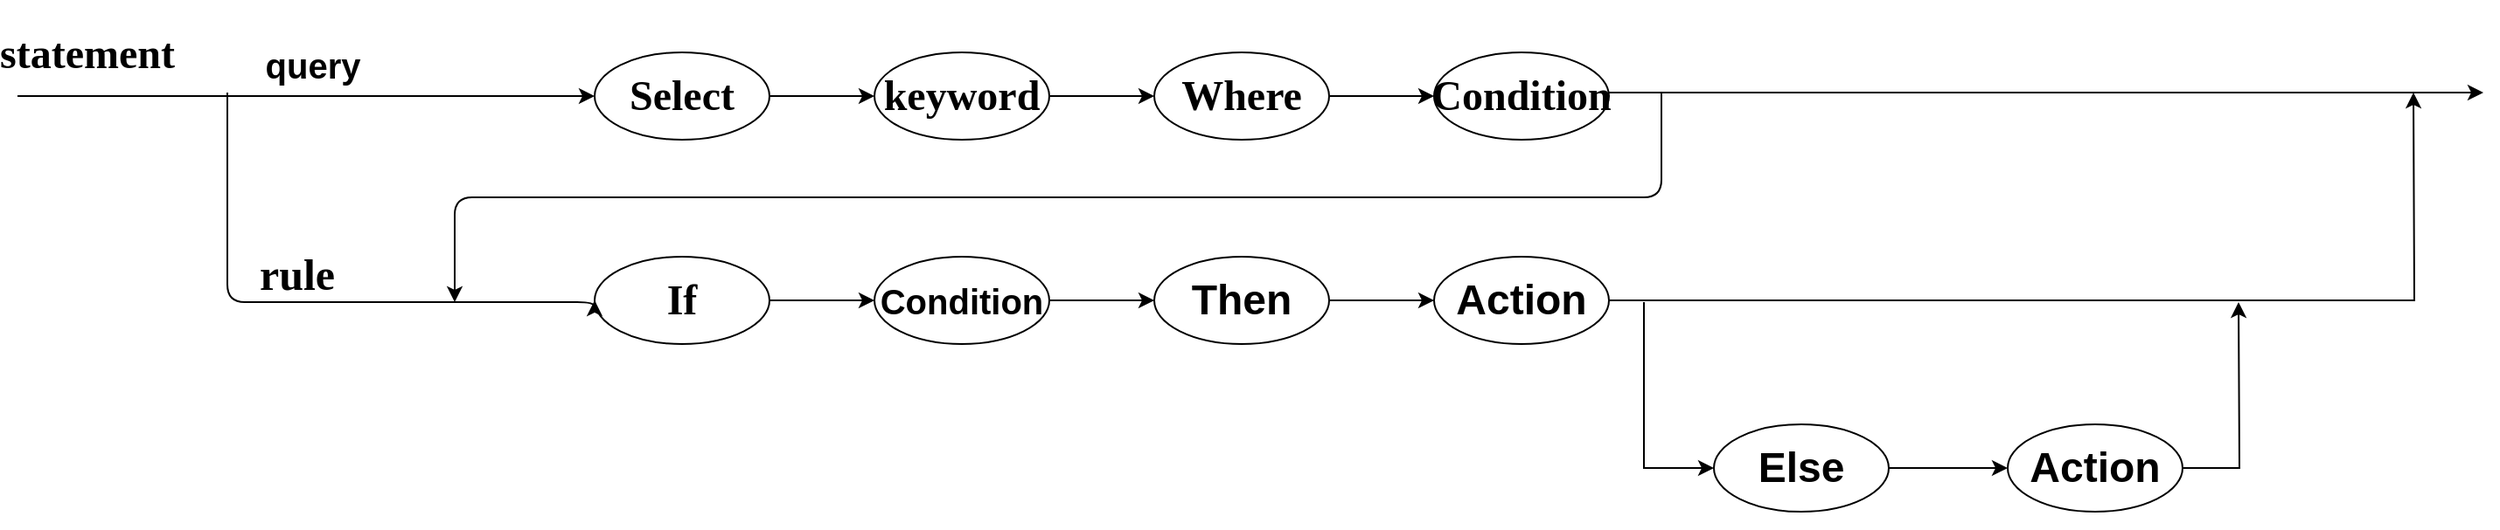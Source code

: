 <mxfile version="10.6.7" type="device"><diagram id="NqqgOYFSMH3KjRBqR_rn" name="statement"><mxGraphModel dx="1838" dy="555" grid="1" gridSize="10" guides="1" tooltips="1" connect="1" arrows="1" fold="1" page="1" pageScale="1" pageWidth="850" pageHeight="1100" math="0" shadow="0"><root><mxCell id="0"/><mxCell id="1" parent="0"/><mxCell id="tNfmJiWzU3r9c1m3Vbew-1" value="&lt;h1&gt;&lt;font face=&quot;Times New Roman&quot;&gt;Select&lt;/font&gt;&lt;/h1&gt;" style="ellipse;whiteSpace=wrap;html=1;" vertex="1" parent="1"><mxGeometry x="190" y="57" width="100" height="50" as="geometry"/></mxCell><mxCell id="tNfmJiWzU3r9c1m3Vbew-3" value="&lt;h1&gt;&lt;font face=&quot;Times New Roman&quot;&gt;keyword&lt;/font&gt;&lt;/h1&gt;" style="ellipse;whiteSpace=wrap;html=1;" vertex="1" parent="1"><mxGeometry x="350" y="57" width="100" height="50" as="geometry"/></mxCell><mxCell id="tNfmJiWzU3r9c1m3Vbew-4" value="&lt;h1&gt;&lt;font face=&quot;Times New Roman&quot;&gt;Where&lt;/font&gt;&lt;br&gt;&lt;/h1&gt;" style="ellipse;whiteSpace=wrap;html=1;" vertex="1" parent="1"><mxGeometry x="510" y="57" width="100" height="50" as="geometry"/></mxCell><mxCell id="tNfmJiWzU3r9c1m3Vbew-5" value="&lt;h1&gt;&lt;font face=&quot;Times New Roman&quot;&gt;Condition&lt;/font&gt;&lt;br&gt;&lt;/h1&gt;" style="ellipse;whiteSpace=wrap;html=1;" vertex="1" parent="1"><mxGeometry x="670" y="57" width="100" height="50" as="geometry"/></mxCell><mxCell id="tNfmJiWzU3r9c1m3Vbew-6" value="" style="endArrow=classic;html=1;exitX=1;exitY=0.5;exitDx=0;exitDy=0;entryX=0;entryY=0.5;entryDx=0;entryDy=0;" edge="1" parent="1" source="tNfmJiWzU3r9c1m3Vbew-1" target="tNfmJiWzU3r9c1m3Vbew-3"><mxGeometry width="50" height="50" relative="1" as="geometry"><mxPoint x="290" y="180" as="sourcePoint"/><mxPoint x="340" y="130" as="targetPoint"/></mxGeometry></mxCell><mxCell id="tNfmJiWzU3r9c1m3Vbew-7" value="" style="endArrow=classic;html=1;exitX=1;exitY=0.5;exitDx=0;exitDy=0;entryX=0;entryY=0.5;entryDx=0;entryDy=0;" edge="1" parent="1" source="tNfmJiWzU3r9c1m3Vbew-3" target="tNfmJiWzU3r9c1m3Vbew-4"><mxGeometry width="50" height="50" relative="1" as="geometry"><mxPoint x="300" y="92" as="sourcePoint"/><mxPoint x="360" y="92" as="targetPoint"/></mxGeometry></mxCell><mxCell id="tNfmJiWzU3r9c1m3Vbew-8" value="" style="endArrow=classic;html=1;exitX=1;exitY=0.5;exitDx=0;exitDy=0;entryX=0;entryY=0.5;entryDx=0;entryDy=0;" edge="1" parent="1" source="tNfmJiWzU3r9c1m3Vbew-4" target="tNfmJiWzU3r9c1m3Vbew-5"><mxGeometry width="50" height="50" relative="1" as="geometry"><mxPoint x="310" y="102" as="sourcePoint"/><mxPoint x="370" y="102" as="targetPoint"/></mxGeometry></mxCell><mxCell id="tNfmJiWzU3r9c1m3Vbew-9" value="" style="endArrow=classic;html=1;entryX=0;entryY=0.5;entryDx=0;entryDy=0;" edge="1" parent="1" target="tNfmJiWzU3r9c1m3Vbew-1"><mxGeometry width="50" height="50" relative="1" as="geometry"><mxPoint x="-140" y="82" as="sourcePoint"/><mxPoint x="380" y="112" as="targetPoint"/></mxGeometry></mxCell><mxCell id="tNfmJiWzU3r9c1m3Vbew-10" value="" style="endArrow=classic;html=1;" edge="1" parent="1"><mxGeometry width="50" height="50" relative="1" as="geometry"><mxPoint x="770" y="80" as="sourcePoint"/><mxPoint x="1270" y="80" as="targetPoint"/></mxGeometry></mxCell><mxCell id="tNfmJiWzU3r9c1m3Vbew-13" value="&lt;h1&gt;&lt;font face=&quot;Times New Roman&quot;&gt;If&lt;/font&gt;&lt;br&gt;&lt;/h1&gt;" style="ellipse;whiteSpace=wrap;html=1;" vertex="1" parent="1"><mxGeometry x="190" y="174" width="100" height="50" as="geometry"/></mxCell><mxCell id="tNfmJiWzU3r9c1m3Vbew-14" value="" style="endArrow=classic;html=1;exitX=1;exitY=0.5;exitDx=0;exitDy=0;entryX=0;entryY=0.5;entryDx=0;entryDy=0;" edge="1" parent="1" source="tNfmJiWzU3r9c1m3Vbew-13" target="tNfmJiWzU3r9c1m3Vbew-15"><mxGeometry width="50" height="50" relative="1" as="geometry"><mxPoint x="300" y="92" as="sourcePoint"/><mxPoint x="360" y="92" as="targetPoint"/></mxGeometry></mxCell><mxCell id="tNfmJiWzU3r9c1m3Vbew-17" value="" style="edgeStyle=orthogonalEdgeStyle;rounded=0;orthogonalLoop=1;jettySize=auto;html=1;" edge="1" parent="1" source="tNfmJiWzU3r9c1m3Vbew-15" target="tNfmJiWzU3r9c1m3Vbew-16"><mxGeometry relative="1" as="geometry"/></mxCell><mxCell id="tNfmJiWzU3r9c1m3Vbew-15" value="&lt;h1 style=&quot;font-size: 20px&quot;&gt;&lt;font style=&quot;font-size: 20px&quot;&gt;Condition&lt;br&gt;&lt;/font&gt;&lt;/h1&gt;" style="ellipse;whiteSpace=wrap;html=1;" vertex="1" parent="1"><mxGeometry x="350" y="174" width="100" height="50" as="geometry"/></mxCell><mxCell id="tNfmJiWzU3r9c1m3Vbew-19" style="edgeStyle=orthogonalEdgeStyle;rounded=0;orthogonalLoop=1;jettySize=auto;html=1;exitX=1;exitY=0.5;exitDx=0;exitDy=0;entryX=0;entryY=0.5;entryDx=0;entryDy=0;" edge="1" parent="1" source="tNfmJiWzU3r9c1m3Vbew-16" target="tNfmJiWzU3r9c1m3Vbew-18"><mxGeometry relative="1" as="geometry"/></mxCell><mxCell id="tNfmJiWzU3r9c1m3Vbew-16" value="&lt;h1 style=&quot;font-size: 24px&quot;&gt;&lt;font style=&quot;font-size: 24px&quot;&gt;Then&lt;br&gt;&lt;/font&gt;&lt;/h1&gt;" style="ellipse;whiteSpace=wrap;html=1;" vertex="1" parent="1"><mxGeometry x="510" y="174" width="100" height="50" as="geometry"/></mxCell><mxCell id="tNfmJiWzU3r9c1m3Vbew-26" style="rounded=0;orthogonalLoop=1;jettySize=auto;elbow=vertical;html=1;exitX=1;exitY=0.5;exitDx=0;exitDy=0;edgeStyle=orthogonalEdgeStyle;" edge="1" parent="1" source="tNfmJiWzU3r9c1m3Vbew-18"><mxGeometry relative="1" as="geometry"><mxPoint x="1230" y="80" as="targetPoint"/></mxGeometry></mxCell><mxCell id="tNfmJiWzU3r9c1m3Vbew-27" style="edgeStyle=orthogonalEdgeStyle;rounded=0;orthogonalLoop=1;jettySize=auto;html=1;entryX=0;entryY=0.5;entryDx=0;entryDy=0;" edge="1" parent="1" target="tNfmJiWzU3r9c1m3Vbew-20"><mxGeometry relative="1" as="geometry"><mxPoint x="790" y="200" as="sourcePoint"/><Array as="points"><mxPoint x="790" y="240"/><mxPoint x="790" y="295"/></Array></mxGeometry></mxCell><mxCell id="tNfmJiWzU3r9c1m3Vbew-18" value="&lt;h1 style=&quot;font-size: 24px&quot;&gt;&lt;font style=&quot;font-size: 24px&quot;&gt;Action&lt;br&gt;&lt;/font&gt;&lt;/h1&gt;" style="ellipse;whiteSpace=wrap;html=1;" vertex="1" parent="1"><mxGeometry x="670" y="174" width="100" height="50" as="geometry"/></mxCell><mxCell id="tNfmJiWzU3r9c1m3Vbew-23" style="edgeStyle=orthogonalEdgeStyle;rounded=0;orthogonalLoop=1;jettySize=auto;html=1;exitX=1;exitY=0.5;exitDx=0;exitDy=0;entryX=0;entryY=0.5;entryDx=0;entryDy=0;" edge="1" parent="1" source="tNfmJiWzU3r9c1m3Vbew-20" target="tNfmJiWzU3r9c1m3Vbew-21"><mxGeometry relative="1" as="geometry"/></mxCell><mxCell id="tNfmJiWzU3r9c1m3Vbew-20" value="&lt;h2 style=&quot;font-size: 24px&quot;&gt;&lt;font style=&quot;font-size: 24px&quot;&gt;Else&lt;br&gt;&lt;/font&gt;&lt;/h2&gt;" style="ellipse;whiteSpace=wrap;html=1;" vertex="1" parent="1"><mxGeometry x="830" y="270" width="100" height="50" as="geometry"/></mxCell><mxCell id="tNfmJiWzU3r9c1m3Vbew-24" style="edgeStyle=orthogonalEdgeStyle;rounded=0;orthogonalLoop=1;jettySize=auto;html=1;exitX=1;exitY=0.5;exitDx=0;exitDy=0;" edge="1" parent="1" source="tNfmJiWzU3r9c1m3Vbew-21"><mxGeometry relative="1" as="geometry"><mxPoint x="1130" y="200" as="targetPoint"/></mxGeometry></mxCell><mxCell id="tNfmJiWzU3r9c1m3Vbew-21" value="&lt;h2 style=&quot;font-size: 24px&quot;&gt;&lt;font style=&quot;font-size: 24px&quot;&gt;Action&lt;br&gt;&lt;/font&gt;&lt;/h2&gt;" style="ellipse;whiteSpace=wrap;html=1;" vertex="1" parent="1"><mxGeometry x="998" y="270" width="100" height="50" as="geometry"/></mxCell><mxCell id="tNfmJiWzU3r9c1m3Vbew-28" value="" style="endArrow=classic;html=1;edgeStyle=orthogonalEdgeStyle;" edge="1" parent="1"><mxGeometry width="50" height="50" relative="1" as="geometry"><mxPoint x="800" y="80" as="sourcePoint"/><mxPoint x="110" y="200" as="targetPoint"/><Array as="points"><mxPoint x="800" y="140"/><mxPoint x="110" y="140"/></Array></mxGeometry></mxCell><mxCell id="tNfmJiWzU3r9c1m3Vbew-33" value="" style="endArrow=classic;html=1;edgeStyle=orthogonalEdgeStyle;entryX=0;entryY=0.5;entryDx=0;entryDy=0;" edge="1" parent="1" target="tNfmJiWzU3r9c1m3Vbew-13"><mxGeometry width="50" height="50" relative="1" as="geometry"><mxPoint x="-20" y="80" as="sourcePoint"/><mxPoint x="80" y="200" as="targetPoint"/><Array as="points"><mxPoint x="-20" y="80"/><mxPoint x="-20" y="200"/><mxPoint x="190" y="200"/></Array></mxGeometry></mxCell><mxCell id="tNfmJiWzU3r9c1m3Vbew-34" value="&lt;h1&gt;&lt;font face=&quot;Times New Roman&quot;&gt;statement&lt;/font&gt;&lt;/h1&gt;" style="text;html=1;strokeColor=none;fillColor=none;align=center;verticalAlign=middle;whiteSpace=wrap;rounded=0;" vertex="1" parent="1"><mxGeometry x="-120" y="48" width="40" height="20" as="geometry"/></mxCell><mxCell id="tNfmJiWzU3r9c1m3Vbew-35" value="&lt;h1 style=&quot;font-size: 20px&quot;&gt;&lt;font style=&quot;font-size: 20px&quot;&gt;&lt;b&gt;&lt;font style=&quot;font-size: 20px&quot;&gt;query&lt;/font&gt;&lt;/b&gt;&lt;/font&gt;&lt;/h1&gt;" style="text;html=1;strokeColor=none;fillColor=none;align=center;verticalAlign=middle;whiteSpace=wrap;rounded=0;" vertex="1" parent="1"><mxGeometry x="9" y="54" width="40" height="20" as="geometry"/></mxCell><mxCell id="tNfmJiWzU3r9c1m3Vbew-37" value="&lt;h1&gt;&lt;b style=&quot;font-size: 25px&quot;&gt;&lt;font style=&quot;font-size: 25px&quot; face=&quot;Times New Roman&quot;&gt;rule&lt;/font&gt;&lt;/b&gt;&lt;/h1&gt;" style="text;html=1;strokeColor=none;fillColor=none;align=center;verticalAlign=middle;whiteSpace=wrap;rounded=0;" vertex="1" parent="1"><mxGeometry y="174" width="40" height="20" as="geometry"/></mxCell></root></mxGraphModel></diagram><diagram id="XkTs2caT29l0Zmb-An4L" name="const"><mxGraphModel dx="840" dy="472" grid="1" gridSize="10" guides="1" tooltips="1" connect="1" arrows="1" fold="1" page="1" pageScale="1" pageWidth="850" pageHeight="1100" math="0" shadow="0"><root><mxCell id="BI-kl7UImMb5W4x4kPvS-0"/><mxCell id="BI-kl7UImMb5W4x4kPvS-1" parent="BI-kl7UImMb5W4x4kPvS-0"/><mxCell id="tDmvZ5uY1N2hwvEj5Yrz-0" style="edgeStyle=orthogonalEdgeStyle;rounded=0;orthogonalLoop=1;jettySize=auto;html=1;exitX=1;exitY=0.5;exitDx=0;exitDy=0;startArrow=none;startFill=0;endArrow=classic;endFill=1;" edge="1" source="tDmvZ5uY1N2hwvEj5Yrz-1" parent="BI-kl7UImMb5W4x4kPvS-1"><mxGeometry relative="1" as="geometry"><mxPoint x="947.0" y="674.118" as="targetPoint"/></mxGeometry></mxCell><mxCell id="tDmvZ5uY1N2hwvEj5Yrz-1" value="&lt;h2 style=&quot;font-size: 18px&quot;&gt;Number&lt;br&gt;&lt;/h2&gt;" style="ellipse;whiteSpace=wrap;html=1;" vertex="1" parent="BI-kl7UImMb5W4x4kPvS-1"><mxGeometry x="587" y="649" width="100" height="50" as="geometry"/></mxCell><mxCell id="tDmvZ5uY1N2hwvEj5Yrz-2" style="edgeStyle=orthogonalEdgeStyle;rounded=0;orthogonalLoop=1;jettySize=auto;html=1;exitX=1;exitY=0.5;exitDx=0;exitDy=0;startArrow=none;startFill=0;endArrow=classic;endFill=1;" edge="1" source="tDmvZ5uY1N2hwvEj5Yrz-4" parent="BI-kl7UImMb5W4x4kPvS-1"><mxGeometry relative="1" as="geometry"><mxPoint x="817" y="675" as="targetPoint"/></mxGeometry></mxCell><mxCell id="tDmvZ5uY1N2hwvEj5Yrz-3" style="edgeStyle=orthogonalEdgeStyle;rounded=0;orthogonalLoop=1;jettySize=auto;html=1;exitX=0;exitY=0.5;exitDx=0;exitDy=0;startArrow=classic;startFill=1;endArrow=none;endFill=0;" edge="1" source="tDmvZ5uY1N2hwvEj5Yrz-4" parent="BI-kl7UImMb5W4x4kPvS-1"><mxGeometry relative="1" as="geometry"><mxPoint x="447" y="675" as="targetPoint"/></mxGeometry></mxCell><mxCell id="tDmvZ5uY1N2hwvEj5Yrz-4" value="&lt;h2 style=&quot;font-size: 18px&quot;&gt;String&lt;br&gt;&lt;/h2&gt;" style="ellipse;whiteSpace=wrap;html=1;" vertex="1" parent="BI-kl7UImMb5W4x4kPvS-1"><mxGeometry x="587" y="730" width="100" height="50" as="geometry"/></mxCell><mxCell id="tDmvZ5uY1N2hwvEj5Yrz-5" value="" style="endArrow=classic;html=1;entryX=0;entryY=0.5;entryDx=0;entryDy=0;" edge="1" target="tDmvZ5uY1N2hwvEj5Yrz-1" parent="BI-kl7UImMb5W4x4kPvS-1"><mxGeometry width="50" height="50" relative="1" as="geometry"><mxPoint x="277" y="674" as="sourcePoint"/><mxPoint x="337" y="645" as="targetPoint"/></mxGeometry></mxCell><mxCell id="tDmvZ5uY1N2hwvEj5Yrz-6" value="&lt;h3 style=&quot;font-size: 18px&quot;&gt;const&lt;br&gt;&lt;/h3&gt;" style="text;html=1;strokeColor=none;fillColor=none;align=center;verticalAlign=middle;whiteSpace=wrap;rounded=0;" vertex="1" parent="BI-kl7UImMb5W4x4kPvS-1"><mxGeometry x="360" y="640" width="40" height="20" as="geometry"/></mxCell></root></mxGraphModel></diagram><diagram id="JK3WNkCS4Vqczndq3sPH" name="term"><mxGraphModel dx="840" dy="472" grid="1" gridSize="10" guides="1" tooltips="1" connect="1" arrows="1" fold="1" page="1" pageScale="1" pageWidth="850" pageHeight="1100" math="0" shadow="0"><root><mxCell id="n_VwcBN5az44ClZe8PVw-0"/><mxCell id="n_VwcBN5az44ClZe8PVw-1" parent="n_VwcBN5az44ClZe8PVw-0"/><mxCell id="n_VwcBN5az44ClZe8PVw-2" style="edgeStyle=orthogonalEdgeStyle;rounded=0;orthogonalLoop=1;jettySize=auto;html=1;exitX=1;exitY=0.5;exitDx=0;exitDy=0;startArrow=none;startFill=0;endArrow=classic;endFill=1;" edge="1" source="n_VwcBN5az44ClZe8PVw-3" parent="n_VwcBN5az44ClZe8PVw-1"><mxGeometry relative="1" as="geometry"><mxPoint x="1015.0" y="113.941" as="targetPoint"/></mxGeometry></mxCell><mxCell id="n_VwcBN5az44ClZe8PVw-3" value="&lt;h2 style=&quot;font-size: 18px&quot;&gt;Const&lt;br&gt;&lt;/h2&gt;" style="ellipse;whiteSpace=wrap;html=1;" vertex="1" parent="n_VwcBN5az44ClZe8PVw-1"><mxGeometry x="585" y="89.5" width="100" height="50" as="geometry"/></mxCell><mxCell id="n_VwcBN5az44ClZe8PVw-4" style="edgeStyle=orthogonalEdgeStyle;rounded=0;orthogonalLoop=1;jettySize=auto;html=1;exitX=0.5;exitY=1;exitDx=0;exitDy=0;startArrow=none;startFill=0;endArrow=classic;endFill=1;" edge="1" source="n_VwcBN5az44ClZe8PVw-5" parent="n_VwcBN5az44ClZe8PVw-1"><mxGeometry relative="1" as="geometry"><mxPoint x="505" y="112.5" as="targetPoint"/></mxGeometry></mxCell><mxCell id="n_VwcBN5az44ClZe8PVw-5" value="&lt;h2&gt;*&lt;br&gt;&lt;/h2&gt;" style="ellipse;whiteSpace=wrap;html=1;aspect=fixed;" vertex="1" parent="n_VwcBN5az44ClZe8PVw-1"><mxGeometry x="765" y="172.5" width="40" height="40" as="geometry"/></mxCell><mxCell id="n_VwcBN5az44ClZe8PVw-6" style="edgeStyle=orthogonalEdgeStyle;rounded=0;orthogonalLoop=1;jettySize=auto;html=1;exitX=0.5;exitY=1;exitDx=0;exitDy=0;startArrow=none;startFill=0;endArrow=none;endFill=0;" edge="1" source="n_VwcBN5az44ClZe8PVw-7" parent="n_VwcBN5az44ClZe8PVw-1"><mxGeometry relative="1" as="geometry"><mxPoint x="785.235" y="232.765" as="targetPoint"/><Array as="points"><mxPoint x="875" y="232.5"/></Array></mxGeometry></mxCell><mxCell id="n_VwcBN5az44ClZe8PVw-7" value="&lt;h2&gt;/&lt;/h2&gt;" style="ellipse;whiteSpace=wrap;html=1;aspect=fixed;" vertex="1" parent="n_VwcBN5az44ClZe8PVw-1"><mxGeometry x="855" y="172.5" width="40" height="40" as="geometry"/></mxCell><mxCell id="n_VwcBN5az44ClZe8PVw-8" value="" style="endArrow=classic;html=1;entryX=0.5;entryY=0;entryDx=0;entryDy=0;" edge="1" target="n_VwcBN5az44ClZe8PVw-5" parent="n_VwcBN5az44ClZe8PVw-1"><mxGeometry width="50" height="50" relative="1" as="geometry"><mxPoint x="785" y="112.5" as="sourcePoint"/><mxPoint x="775" y="132.5" as="targetPoint"/></mxGeometry></mxCell><mxCell id="n_VwcBN5az44ClZe8PVw-9" value="" style="endArrow=classic;html=1;entryX=0.5;entryY=0;entryDx=0;entryDy=0;" edge="1" parent="n_VwcBN5az44ClZe8PVw-1"><mxGeometry width="50" height="50" relative="1" as="geometry"><mxPoint x="875.0" y="114.5" as="sourcePoint"/><mxPoint x="874.647" y="174.794" as="targetPoint"/></mxGeometry></mxCell><mxCell id="n_VwcBN5az44ClZe8PVw-10" value="" style="endArrow=classic;html=1;entryX=0;entryY=0.5;entryDx=0;entryDy=0;" edge="1" target="n_VwcBN5az44ClZe8PVw-3" parent="n_VwcBN5az44ClZe8PVw-1"><mxGeometry width="50" height="50" relative="1" as="geometry"><mxPoint x="275" y="114" as="sourcePoint"/><mxPoint x="495" y="106" as="targetPoint"/></mxGeometry></mxCell><mxCell id="n_VwcBN5az44ClZe8PVw-11" value="&lt;h3 style=&quot;font-size: 18px&quot;&gt;&lt;font style=&quot;font-size: 18px&quot; face=&quot;Times New Roman&quot;&gt;Term&lt;/font&gt;&lt;/h3&gt;" style="text;html=1;strokeColor=none;fillColor=none;align=center;verticalAlign=middle;whiteSpace=wrap;rounded=0;" vertex="1" parent="n_VwcBN5az44ClZe8PVw-1"><mxGeometry x="350" y="80" width="40" height="20" as="geometry"/></mxCell></root></mxGraphModel></diagram><diagram id="N3wxjiYW0BHakvts_nBJ" name="expression"><mxGraphModel dx="840" dy="472" grid="1" gridSize="10" guides="1" tooltips="1" connect="1" arrows="1" fold="1" page="1" pageScale="1" pageWidth="850" pageHeight="1100" math="0" shadow="0"><root><mxCell id="HuHokLD4p8Zy5Tj1WtAr-0"/><mxCell id="HuHokLD4p8Zy5Tj1WtAr-1" parent="HuHokLD4p8Zy5Tj1WtAr-0"/><mxCell id="HuHokLD4p8Zy5Tj1WtAr-2" style="edgeStyle=orthogonalEdgeStyle;rounded=0;orthogonalLoop=1;jettySize=auto;html=1;exitX=0;exitY=0.5;exitDx=0;exitDy=0;startArrow=classic;startFill=1;endArrow=none;endFill=0;" edge="1" source="HuHokLD4p8Zy5Tj1WtAr-4" parent="HuHokLD4p8Zy5Tj1WtAr-1"><mxGeometry relative="1" as="geometry"><mxPoint x="320" y="161" as="targetPoint"/></mxGeometry></mxCell><mxCell id="HuHokLD4p8Zy5Tj1WtAr-3" style="edgeStyle=none;rounded=0;orthogonalLoop=1;jettySize=auto;html=1;exitX=1;exitY=0.5;exitDx=0;exitDy=0;startArrow=none;startFill=0;endArrow=classic;endFill=1;" edge="1" source="HuHokLD4p8Zy5Tj1WtAr-4" parent="HuHokLD4p8Zy5Tj1WtAr-1"><mxGeometry relative="1" as="geometry"><mxPoint x="1370.0" y="161.471" as="targetPoint"/></mxGeometry></mxCell><mxCell id="HuHokLD4p8Zy5Tj1WtAr-4" value="&lt;h2 style=&quot;font-size: 18px&quot;&gt;Term&lt;br&gt;&lt;/h2&gt;" style="ellipse;whiteSpace=wrap;html=1;" vertex="1" parent="HuHokLD4p8Zy5Tj1WtAr-1"><mxGeometry x="940" y="137" width="100" height="50" as="geometry"/></mxCell><mxCell id="HuHokLD4p8Zy5Tj1WtAr-5" style="edgeStyle=orthogonalEdgeStyle;rounded=0;orthogonalLoop=1;jettySize=auto;html=1;exitX=0.5;exitY=1;exitDx=0;exitDy=0;startArrow=none;startFill=0;endArrow=classic;endFill=1;" edge="1" source="HuHokLD4p8Zy5Tj1WtAr-6" parent="HuHokLD4p8Zy5Tj1WtAr-1"><mxGeometry relative="1" as="geometry"><mxPoint x="860" y="160" as="targetPoint"/></mxGeometry></mxCell><mxCell id="HuHokLD4p8Zy5Tj1WtAr-6" value="&lt;h2&gt;+&lt;/h2&gt;" style="ellipse;whiteSpace=wrap;html=1;aspect=fixed;" vertex="1" parent="HuHokLD4p8Zy5Tj1WtAr-1"><mxGeometry x="1120" y="220" width="40" height="40" as="geometry"/></mxCell><mxCell id="HuHokLD4p8Zy5Tj1WtAr-7" style="edgeStyle=orthogonalEdgeStyle;rounded=0;orthogonalLoop=1;jettySize=auto;html=1;exitX=0.5;exitY=1;exitDx=0;exitDy=0;startArrow=none;startFill=0;endArrow=none;endFill=0;" edge="1" source="HuHokLD4p8Zy5Tj1WtAr-8" parent="HuHokLD4p8Zy5Tj1WtAr-1"><mxGeometry relative="1" as="geometry"><mxPoint x="1140" y="279.667" as="targetPoint"/><Array as="points"><mxPoint x="1230" y="280"/></Array></mxGeometry></mxCell><mxCell id="HuHokLD4p8Zy5Tj1WtAr-8" value="&lt;h2&gt;-&lt;br&gt;&lt;/h2&gt;" style="ellipse;whiteSpace=wrap;html=1;aspect=fixed;" vertex="1" parent="HuHokLD4p8Zy5Tj1WtAr-1"><mxGeometry x="1210" y="220" width="40" height="40" as="geometry"/></mxCell><mxCell id="HuHokLD4p8Zy5Tj1WtAr-9" style="rounded=0;orthogonalLoop=1;jettySize=auto;html=1;exitX=1;exitY=0.5;exitDx=0;exitDy=0;startArrow=none;startFill=0;endArrow=classic;endFill=1;" edge="1" source="HuHokLD4p8Zy5Tj1WtAr-10" parent="HuHokLD4p8Zy5Tj1WtAr-1"><mxGeometry relative="1" as="geometry"><mxPoint x="820" y="161" as="targetPoint"/></mxGeometry></mxCell><mxCell id="HuHokLD4p8Zy5Tj1WtAr-10" value="&lt;h2&gt;+&lt;/h2&gt;" style="ellipse;whiteSpace=wrap;html=1;aspect=fixed;" vertex="1" parent="HuHokLD4p8Zy5Tj1WtAr-1"><mxGeometry x="673" y="80" width="40" height="40" as="geometry"/></mxCell><mxCell id="HuHokLD4p8Zy5Tj1WtAr-11" style="edgeStyle=none;rounded=0;orthogonalLoop=1;jettySize=auto;html=1;exitX=1;exitY=0.5;exitDx=0;exitDy=0;startArrow=none;startFill=0;endArrow=classic;endFill=1;" edge="1" source="HuHokLD4p8Zy5Tj1WtAr-12" parent="HuHokLD4p8Zy5Tj1WtAr-1"><mxGeometry relative="1" as="geometry"><mxPoint x="820" y="161" as="targetPoint"/></mxGeometry></mxCell><mxCell id="HuHokLD4p8Zy5Tj1WtAr-12" value="&lt;h2&gt;-&lt;br&gt;&lt;/h2&gt;" style="ellipse;whiteSpace=wrap;html=1;aspect=fixed;" vertex="1" parent="HuHokLD4p8Zy5Tj1WtAr-1"><mxGeometry x="673" y="200" width="40" height="40" as="geometry"/></mxCell><mxCell id="HuHokLD4p8Zy5Tj1WtAr-13" value="" style="endArrow=classic;html=1;entryX=0;entryY=0.5;entryDx=0;entryDy=0;" edge="1" target="HuHokLD4p8Zy5Tj1WtAr-10" parent="HuHokLD4p8Zy5Tj1WtAr-1"><mxGeometry width="50" height="50" relative="1" as="geometry"><mxPoint x="550" y="160" as="sourcePoint"/><mxPoint x="590" y="120" as="targetPoint"/></mxGeometry></mxCell><mxCell id="HuHokLD4p8Zy5Tj1WtAr-14" value="" style="endArrow=classic;html=1;entryX=0;entryY=0.5;entryDx=0;entryDy=0;" edge="1" target="HuHokLD4p8Zy5Tj1WtAr-12" parent="HuHokLD4p8Zy5Tj1WtAr-1"><mxGeometry width="50" height="50" relative="1" as="geometry"><mxPoint x="550" y="160" as="sourcePoint"/><mxPoint x="683.176" y="110.294" as="targetPoint"/></mxGeometry></mxCell><mxCell id="HuHokLD4p8Zy5Tj1WtAr-15" value="&lt;font style=&quot;font-size: 18px&quot;&gt;&lt;b&gt;&lt;font style=&quot;font-size: 18px&quot; face=&quot;Times New Roman&quot;&gt;Expression&lt;/font&gt;&lt;/b&gt;&lt;/font&gt;" style="text;html=1;strokeColor=none;fillColor=none;align=center;verticalAlign=middle;whiteSpace=wrap;rounded=0;" vertex="1" parent="HuHokLD4p8Zy5Tj1WtAr-1"><mxGeometry x="400" y="127" width="40" height="20" as="geometry"/></mxCell><mxCell id="HuHokLD4p8Zy5Tj1WtAr-16" value="" style="endArrow=classic;html=1;entryX=0.5;entryY=0;entryDx=0;entryDy=0;" edge="1" target="HuHokLD4p8Zy5Tj1WtAr-6" parent="HuHokLD4p8Zy5Tj1WtAr-1"><mxGeometry width="50" height="50" relative="1" as="geometry"><mxPoint x="1140" y="160" as="sourcePoint"/><mxPoint x="1130" y="180" as="targetPoint"/></mxGeometry></mxCell><mxCell id="HuHokLD4p8Zy5Tj1WtAr-17" value="" style="endArrow=classic;html=1;entryX=0.5;entryY=0;entryDx=0;entryDy=0;" edge="1" parent="HuHokLD4p8Zy5Tj1WtAr-1"><mxGeometry width="50" height="50" relative="1" as="geometry"><mxPoint x="1230" y="162" as="sourcePoint"/><mxPoint x="1229.647" y="222.294" as="targetPoint"/></mxGeometry></mxCell></root></mxGraphModel></diagram><diagram id="kTYI7HnSZ3FIiSqGPL6-" name="action"><mxGraphModel dx="1200" dy="674" grid="1" gridSize="10" guides="1" tooltips="1" connect="1" arrows="1" fold="1" page="1" pageScale="1" pageWidth="850" pageHeight="1100" math="0" shadow="0"><root><mxCell id="VPIVUIa1A_OTSzoz7QGU-0"/><mxCell id="VPIVUIa1A_OTSzoz7QGU-1" parent="VPIVUIa1A_OTSzoz7QGU-0"/><mxCell id="VPIVUIa1A_OTSzoz7QGU-12" style="edgeStyle=orthogonalEdgeStyle;rounded=0;orthogonalLoop=1;jettySize=auto;html=1;exitX=1;exitY=0.5;exitDx=0;exitDy=0;entryX=0;entryY=0.5;entryDx=0;entryDy=0;startArrow=none;startFill=0;endArrow=classic;endFill=1;" edge="1" source="VPIVUIa1A_OTSzoz7QGU-13" target="VPIVUIa1A_OTSzoz7QGU-15" parent="VPIVUIa1A_OTSzoz7QGU-1"><mxGeometry relative="1" as="geometry"/></mxCell><mxCell id="VPIVUIa1A_OTSzoz7QGU-13" value="&lt;h2 style=&quot;font-size: 18px&quot;&gt;Keyword&lt;br&gt;&lt;/h2&gt;" style="ellipse;whiteSpace=wrap;html=1;" vertex="1" parent="VPIVUIa1A_OTSzoz7QGU-1"><mxGeometry x="586" y="680" width="100" height="50" as="geometry"/></mxCell><mxCell id="VPIVUIa1A_OTSzoz7QGU-14" style="edgeStyle=orthogonalEdgeStyle;rounded=0;orthogonalLoop=1;jettySize=auto;html=1;exitX=1;exitY=0.5;exitDx=0;exitDy=0;startArrow=none;startFill=0;endArrow=classic;endFill=1;" edge="1" source="VPIVUIa1A_OTSzoz7QGU-15" parent="VPIVUIa1A_OTSzoz7QGU-1"><mxGeometry relative="1" as="geometry"><mxPoint x="1266" y="705" as="targetPoint"/></mxGeometry></mxCell><mxCell id="VPIVUIa1A_OTSzoz7QGU-15" value="&lt;h2 style=&quot;font-size: 18px&quot;&gt;Turn on&lt;br&gt;&lt;/h2&gt;" style="ellipse;whiteSpace=wrap;html=1;" vertex="1" parent="VPIVUIa1A_OTSzoz7QGU-1"><mxGeometry x="746" y="680" width="100" height="50" as="geometry"/></mxCell><mxCell id="VPIVUIa1A_OTSzoz7QGU-16" style="edgeStyle=orthogonalEdgeStyle;rounded=0;orthogonalLoop=1;jettySize=auto;html=1;startArrow=none;startFill=0;endArrow=classic;endFill=1;" edge="1" source="VPIVUIa1A_OTSzoz7QGU-17" parent="VPIVUIa1A_OTSzoz7QGU-1"><mxGeometry relative="1" as="geometry"><mxPoint x="886" y="705.667" as="targetPoint"/><Array as="points"><mxPoint x="886" y="780"/><mxPoint x="886" y="706"/></Array></mxGeometry></mxCell><mxCell id="VPIVUIa1A_OTSzoz7QGU-17" value="&lt;h2 style=&quot;font-size: 18px&quot;&gt;Turn off&lt;br&gt;&lt;/h2&gt;" style="ellipse;whiteSpace=wrap;html=1;" vertex="1" parent="VPIVUIa1A_OTSzoz7QGU-1"><mxGeometry x="746" y="755.5" width="100" height="50" as="geometry"/></mxCell><mxCell id="VPIVUIa1A_OTSzoz7QGU-18" value="" style="endArrow=classic;html=1;entryX=0;entryY=0.5;entryDx=0;entryDy=0;" edge="1" target="VPIVUIa1A_OTSzoz7QGU-13" parent="VPIVUIa1A_OTSzoz7QGU-1"><mxGeometry width="50" height="50" relative="1" as="geometry"><mxPoint x="286" y="705" as="sourcePoint"/><mxPoint x="416" y="686" as="targetPoint"/></mxGeometry></mxCell><mxCell id="VPIVUIa1A_OTSzoz7QGU-19" value="" style="endArrow=classic;html=1;entryX=0;entryY=0.5;entryDx=0;entryDy=0;edgeStyle=orthogonalEdgeStyle;" edge="1" target="VPIVUIa1A_OTSzoz7QGU-17" parent="VPIVUIa1A_OTSzoz7QGU-1"><mxGeometry width="50" height="50" relative="1" as="geometry"><mxPoint x="706" y="705.667" as="sourcePoint"/><mxPoint x="736" y="736" as="targetPoint"/><Array as="points"><mxPoint x="706" y="780"/></Array></mxGeometry></mxCell><mxCell id="VPIVUIa1A_OTSzoz7QGU-20" value="" style="endArrow=classic;html=1;edgeStyle=orthogonalEdgeStyle;" edge="1" parent="VPIVUIa1A_OTSzoz7QGU-1"><mxGeometry width="50" height="50" relative="1" as="geometry"><mxPoint x="996" y="705.667" as="sourcePoint"/><mxPoint x="506" y="705.667" as="targetPoint"/><Array as="points"><mxPoint x="946" y="866"/><mxPoint x="506" y="866"/></Array></mxGeometry></mxCell><mxCell id="VPIVUIa1A_OTSzoz7QGU-21" value="&lt;font style=&quot;font-size: 18px&quot;&gt;&lt;b&gt;&lt;font style=&quot;font-size: 18px&quot; face=&quot;Times New Roman&quot;&gt;Action&lt;/font&gt;&lt;/b&gt;&lt;/font&gt;" style="text;html=1;strokeColor=none;fillColor=none;align=center;verticalAlign=middle;whiteSpace=wrap;rounded=0;" vertex="1" parent="VPIVUIa1A_OTSzoz7QGU-1"><mxGeometry x="350" y="670" width="40" height="20" as="geometry"/></mxCell></root></mxGraphModel></diagram><diagram id="Jhm8A5XNq2G7LK0Crpq3" name="condition"><mxGraphModel dx="1200" dy="674" grid="1" gridSize="10" guides="1" tooltips="1" connect="1" arrows="1" fold="1" page="1" pageScale="1" pageWidth="850" pageHeight="1100" math="0" shadow="0"><root><mxCell id="Aul1HMqM1wgO-wUoXMF9-0"/><mxCell id="Aul1HMqM1wgO-wUoXMF9-1" parent="Aul1HMqM1wgO-wUoXMF9-0"/><mxCell id="Aul1HMqM1wgO-wUoXMF9-2" style="edgeStyle=orthogonalEdgeStyle;rounded=0;orthogonalLoop=1;jettySize=auto;html=1;exitX=1;exitY=0.5;exitDx=0;exitDy=0;entryX=0;entryY=0.5;entryDx=0;entryDy=0;startArrow=none;startFill=0;endArrow=classic;endFill=1;fontStyle=1;fontFamily=Times New Roman;" edge="1" source="Aul1HMqM1wgO-wUoXMF9-4" target="Aul1HMqM1wgO-wUoXMF9-6" parent="Aul1HMqM1wgO-wUoXMF9-1"><mxGeometry relative="1" as="geometry"/></mxCell><mxCell id="Aul1HMqM1wgO-wUoXMF9-3" style="edgeStyle=orthogonalEdgeStyle;rounded=0;orthogonalLoop=1;jettySize=auto;html=1;exitX=0;exitY=0.5;exitDx=0;exitDy=0;startArrow=classic;startFill=1;endArrow=none;endFill=0;fontStyle=1;fontFamily=Times New Roman;" edge="1" source="Aul1HMqM1wgO-wUoXMF9-4" parent="Aul1HMqM1wgO-wUoXMF9-1"><mxGeometry relative="1" as="geometry"><mxPoint x="250" y="145" as="targetPoint"/></mxGeometry></mxCell><mxCell id="Aul1HMqM1wgO-wUoXMF9-4" value="&lt;h2 style=&quot;font-size: 24px&quot;&gt;&lt;font style=&quot;font-size: 24px&quot;&gt;(&lt;br&gt;&lt;/font&gt;&lt;/h2&gt;" style="ellipse;whiteSpace=wrap;html=1;fontStyle=1;fontFamily=Times New Roman;" vertex="1" parent="Aul1HMqM1wgO-wUoXMF9-1"><mxGeometry x="600" y="120" width="100" height="50" as="geometry"/></mxCell><mxCell id="Aul1HMqM1wgO-wUoXMF9-5" style="edgeStyle=orthogonalEdgeStyle;rounded=0;orthogonalLoop=1;jettySize=auto;html=1;exitX=1;exitY=0.5;exitDx=0;exitDy=0;startArrow=none;startFill=0;endArrow=classic;endFill=1;fontStyle=1;fontFamily=Times New Roman;" edge="1" source="Aul1HMqM1wgO-wUoXMF9-6" target="Aul1HMqM1wgO-wUoXMF9-8" parent="Aul1HMqM1wgO-wUoXMF9-1"><mxGeometry relative="1" as="geometry"/></mxCell><mxCell id="Aul1HMqM1wgO-wUoXMF9-6" value="&lt;h1 style=&quot;font-size: 24px&quot;&gt;&lt;font style=&quot;font-size: 24px&quot;&gt;Condition&lt;/font&gt;&lt;/h1&gt;" style="ellipse;whiteSpace=wrap;html=1;fontStyle=1;fontFamily=Times New Roman;" vertex="1" parent="Aul1HMqM1wgO-wUoXMF9-1"><mxGeometry x="760" y="120" width="100" height="50" as="geometry"/></mxCell><mxCell id="Aul1HMqM1wgO-wUoXMF9-7" style="edgeStyle=orthogonalEdgeStyle;rounded=0;orthogonalLoop=1;jettySize=auto;html=1;exitX=1;exitY=0.5;exitDx=0;exitDy=0;startArrow=none;startFill=0;endArrow=classic;endFill=1;fontStyle=1;fontFamily=Times New Roman;" edge="1" source="Aul1HMqM1wgO-wUoXMF9-8" parent="Aul1HMqM1wgO-wUoXMF9-1"><mxGeometry relative="1" as="geometry"><mxPoint x="1690" y="145" as="targetPoint"/></mxGeometry></mxCell><mxCell id="Aul1HMqM1wgO-wUoXMF9-8" value="&lt;h2 style=&quot;font-size: 24px&quot;&gt;&lt;font style=&quot;font-size: 24px&quot;&gt;)&lt;/font&gt;&lt;/h2&gt;" style="ellipse;whiteSpace=wrap;html=1;fontStyle=1;fontFamily=Times New Roman;" vertex="1" parent="Aul1HMqM1wgO-wUoXMF9-1"><mxGeometry x="920" y="120" width="100" height="50" as="geometry"/></mxCell><mxCell id="Aul1HMqM1wgO-wUoXMF9-9" style="edgeStyle=orthogonalEdgeStyle;rounded=0;orthogonalLoop=1;jettySize=auto;html=1;exitX=1;exitY=0.5;exitDx=0;exitDy=0;entryX=0;entryY=0.5;entryDx=0;entryDy=0;startArrow=none;startFill=0;endArrow=classic;endFill=1;fontStyle=1;fontFamily=Times New Roman;" edge="1" source="Aul1HMqM1wgO-wUoXMF9-12" target="Aul1HMqM1wgO-wUoXMF9-16" parent="Aul1HMqM1wgO-wUoXMF9-1"><mxGeometry relative="1" as="geometry"/></mxCell><mxCell id="Aul1HMqM1wgO-wUoXMF9-10" style="edgeStyle=orthogonalEdgeStyle;rounded=0;orthogonalLoop=1;jettySize=auto;html=1;entryX=0;entryY=0.5;entryDx=0;entryDy=0;startArrow=none;startFill=0;endArrow=classic;endFill=1;fontStyle=1;fontFamily=Times New Roman;" edge="1" target="Aul1HMqM1wgO-wUoXMF9-18" parent="Aul1HMqM1wgO-wUoXMF9-1"><mxGeometry relative="1" as="geometry"><mxPoint x="720" y="245.667" as="sourcePoint"/><Array as="points"><mxPoint x="720" y="326"/></Array></mxGeometry></mxCell><mxCell id="Aul1HMqM1wgO-wUoXMF9-11" style="edgeStyle=orthogonalEdgeStyle;rounded=0;orthogonalLoop=1;jettySize=auto;html=1;exitX=0;exitY=0.5;exitDx=0;exitDy=0;startArrow=classic;startFill=1;endArrow=none;endFill=0;fontStyle=1;fontFamily=Times New Roman;" edge="1" source="Aul1HMqM1wgO-wUoXMF9-12" parent="Aul1HMqM1wgO-wUoXMF9-1"><mxGeometry relative="1" as="geometry"><mxPoint x="410" y="246" as="targetPoint"/></mxGeometry></mxCell><mxCell id="Aul1HMqM1wgO-wUoXMF9-12" value="&lt;h2 style=&quot;font-size: 24px&quot;&gt;&lt;font style=&quot;font-size: 24px&quot;&gt;Condition&lt;/font&gt;&lt;/h2&gt;" style="ellipse;whiteSpace=wrap;html=1;fontStyle=1;fontFamily=Times New Roman;" vertex="1" parent="Aul1HMqM1wgO-wUoXMF9-1"><mxGeometry x="600" y="221" width="100" height="50" as="geometry"/></mxCell><mxCell id="Aul1HMqM1wgO-wUoXMF9-13" style="edgeStyle=orthogonalEdgeStyle;rounded=0;orthogonalLoop=1;jettySize=auto;html=1;exitX=1;exitY=0.5;exitDx=0;exitDy=0;startArrow=none;startFill=0;endArrow=classic;endFill=1;fontStyle=1;fontFamily=Times New Roman;" edge="1" source="Aul1HMqM1wgO-wUoXMF9-14" parent="Aul1HMqM1wgO-wUoXMF9-1"><mxGeometry relative="1" as="geometry"><mxPoint x="1390" y="246" as="targetPoint"/></mxGeometry></mxCell><mxCell id="Aul1HMqM1wgO-wUoXMF9-14" value="&lt;h2 style=&quot;font-size: 24px&quot;&gt;&lt;font style=&quot;font-size: 24px&quot;&gt;Condition&lt;/font&gt;&lt;/h2&gt;" style="ellipse;whiteSpace=wrap;html=1;fontStyle=1;fontFamily=Times New Roman;" vertex="1" parent="Aul1HMqM1wgO-wUoXMF9-1"><mxGeometry x="920" y="221" width="100" height="50" as="geometry"/></mxCell><mxCell id="Aul1HMqM1wgO-wUoXMF9-15" style="edgeStyle=orthogonalEdgeStyle;rounded=0;orthogonalLoop=1;jettySize=auto;html=1;exitX=1;exitY=0.5;exitDx=0;exitDy=0;entryX=0;entryY=0.5;entryDx=0;entryDy=0;startArrow=none;startFill=0;endArrow=classic;endFill=1;fontStyle=1;fontFamily=Times New Roman;" edge="1" source="Aul1HMqM1wgO-wUoXMF9-16" target="Aul1HMqM1wgO-wUoXMF9-14" parent="Aul1HMqM1wgO-wUoXMF9-1"><mxGeometry relative="1" as="geometry"/></mxCell><mxCell id="Aul1HMqM1wgO-wUoXMF9-16" value="&lt;h2 style=&quot;font-size: 24px&quot;&gt;&lt;font style=&quot;font-size: 24px&quot;&gt;AND&lt;br&gt;&lt;/font&gt;&lt;/h2&gt;" style="ellipse;whiteSpace=wrap;html=1;fontStyle=1;fontFamily=Times New Roman;" vertex="1" parent="Aul1HMqM1wgO-wUoXMF9-1"><mxGeometry x="760" y="221" width="100" height="50" as="geometry"/></mxCell><mxCell id="Aul1HMqM1wgO-wUoXMF9-17" style="edgeStyle=orthogonalEdgeStyle;rounded=0;orthogonalLoop=1;jettySize=auto;html=1;exitX=1;exitY=0.5;exitDx=0;exitDy=0;startArrow=none;startFill=0;endArrow=classic;endFill=1;fontStyle=1;fontFamily=Times New Roman;" edge="1" source="Aul1HMqM1wgO-wUoXMF9-18" parent="Aul1HMqM1wgO-wUoXMF9-1"><mxGeometry relative="1" as="geometry"><mxPoint x="890" y="245.667" as="targetPoint"/><Array as="points"><mxPoint x="890" y="326"/><mxPoint x="890" y="271"/></Array></mxGeometry></mxCell><mxCell id="Aul1HMqM1wgO-wUoXMF9-18" value="&lt;h2 style=&quot;font-size: 18px&quot;&gt;&lt;font&gt;OR&lt;br&gt;&lt;/font&gt;&lt;/h2&gt;" style="ellipse;whiteSpace=wrap;html=1;fontStyle=1;fontFamily=Times New Roman;" vertex="1" parent="Aul1HMqM1wgO-wUoXMF9-1"><mxGeometry x="760" y="301" width="100" height="50" as="geometry"/></mxCell><mxCell id="Aul1HMqM1wgO-wUoXMF9-19" style="edgeStyle=orthogonalEdgeStyle;rounded=0;orthogonalLoop=1;jettySize=auto;html=1;exitX=1;exitY=0.5;exitDx=0;exitDy=0;entryX=0.5;entryY=0;entryDx=0;entryDy=0;startArrow=none;startFill=0;endArrow=classic;endFill=1;fontStyle=1;fontFamily=Times New Roman;" edge="1" source="Aul1HMqM1wgO-wUoXMF9-21" target="Aul1HMqM1wgO-wUoXMF9-28" parent="Aul1HMqM1wgO-wUoXMF9-1"><mxGeometry relative="1" as="geometry"/></mxCell><mxCell id="Aul1HMqM1wgO-wUoXMF9-20" style="edgeStyle=orthogonalEdgeStyle;rounded=0;orthogonalLoop=1;jettySize=auto;html=1;exitX=0;exitY=0.5;exitDx=0;exitDy=0;startArrow=classic;startFill=1;endArrow=none;endFill=0;fontStyle=1;fontFamily=Times New Roman;" edge="1" source="Aul1HMqM1wgO-wUoXMF9-21" parent="Aul1HMqM1wgO-wUoXMF9-1"><mxGeometry relative="1" as="geometry"><mxPoint x="410" y="397" as="targetPoint"/></mxGeometry></mxCell><mxCell id="Aul1HMqM1wgO-wUoXMF9-21" value="&lt;h2 style=&quot;font-size: 24px&quot;&gt;&lt;font style=&quot;font-size: 24px&quot;&gt;Keyword&lt;br&gt;&lt;/font&gt;&lt;/h2&gt;" style="ellipse;whiteSpace=wrap;html=1;fontStyle=1;fontFamily=Times New Roman;" vertex="1" parent="Aul1HMqM1wgO-wUoXMF9-1"><mxGeometry x="600" y="371" width="100" height="50" as="geometry"/></mxCell><mxCell id="Aul1HMqM1wgO-wUoXMF9-22" style="edgeStyle=orthogonalEdgeStyle;rounded=0;orthogonalLoop=1;jettySize=auto;html=1;exitX=0.5;exitY=1;exitDx=0;exitDy=0;entryX=0;entryY=0.5;entryDx=0;entryDy=0;startArrow=none;startFill=0;endArrow=classic;endFill=1;fontStyle=1;fontFamily=Times New Roman;" edge="1" source="Aul1HMqM1wgO-wUoXMF9-24" target="Aul1HMqM1wgO-wUoXMF9-36" parent="Aul1HMqM1wgO-wUoXMF9-1"><mxGeometry relative="1" as="geometry"/></mxCell><mxCell id="Aul1HMqM1wgO-wUoXMF9-23" style="edgeStyle=orthogonalEdgeStyle;rounded=0;orthogonalLoop=1;jettySize=auto;html=1;exitX=0.5;exitY=0;exitDx=0;exitDy=0;startArrow=classic;startFill=1;endArrow=none;endFill=0;fontStyle=1;fontFamily=Times New Roman;" edge="1" parent="Aul1HMqM1wgO-wUoXMF9-1"><mxGeometry relative="1" as="geometry"><mxPoint x="790" y="399" as="targetPoint"/><mxPoint x="789.647" y="428.706" as="sourcePoint"/></mxGeometry></mxCell><mxCell id="Aul1HMqM1wgO-wUoXMF9-24" value="&lt;h2 style=&quot;font-size: 20px&quot;&gt;&lt;font style=&quot;font-size: 20px&quot;&gt;&amp;gt;&lt;br&gt;&lt;/font&gt;&lt;/h2&gt;" style="ellipse;whiteSpace=wrap;html=1;aspect=fixed;fontStyle=1;fontFamily=Times New Roman;" vertex="1" parent="Aul1HMqM1wgO-wUoXMF9-1"><mxGeometry x="770" y="431" width="40" height="40" as="geometry"/></mxCell><mxCell id="Aul1HMqM1wgO-wUoXMF9-25" style="edgeStyle=orthogonalEdgeStyle;rounded=0;orthogonalLoop=1;jettySize=auto;html=1;exitX=0.5;exitY=1;exitDx=0;exitDy=0;startArrow=none;startFill=0;endArrow=classic;endFill=1;fontStyle=1;fontFamily=Times New Roman;" edge="1" source="Aul1HMqM1wgO-wUoXMF9-26" parent="Aul1HMqM1wgO-wUoXMF9-1"><mxGeometry relative="1" as="geometry"><mxPoint x="846.667" y="500.667" as="targetPoint"/></mxGeometry></mxCell><mxCell id="Aul1HMqM1wgO-wUoXMF9-26" value="&lt;h2 style=&quot;font-size: 24px&quot;&gt;&lt;font style=&quot;font-size: 24px&quot;&gt;&amp;lt;&lt;br&gt;&lt;/font&gt;&lt;/h2&gt;" style="ellipse;whiteSpace=wrap;html=1;aspect=fixed;fontStyle=1;fontFamily=Times New Roman;" vertex="1" parent="Aul1HMqM1wgO-wUoXMF9-1"><mxGeometry x="827" y="431" width="40" height="40" as="geometry"/></mxCell><mxCell id="Aul1HMqM1wgO-wUoXMF9-27" style="edgeStyle=orthogonalEdgeStyle;rounded=0;orthogonalLoop=1;jettySize=auto;html=1;exitX=0.5;exitY=1;exitDx=0;exitDy=0;startArrow=none;startFill=0;endArrow=classic;endFill=1;fontStyle=1;fontFamily=Times New Roman;" edge="1" source="Aul1HMqM1wgO-wUoXMF9-28" parent="Aul1HMqM1wgO-wUoXMF9-1"><mxGeometry relative="1" as="geometry"><mxPoint x="1080" y="500.667" as="targetPoint"/></mxGeometry></mxCell><mxCell id="Aul1HMqM1wgO-wUoXMF9-28" value="&lt;h2 style=&quot;font-size: 24px&quot;&gt;&lt;font style=&quot;font-size: 24px&quot;&gt;!=&lt;br&gt;&lt;/font&gt;&lt;/h2&gt;" style="ellipse;whiteSpace=wrap;html=1;aspect=fixed;fontStyle=1;fontFamily=Times New Roman;" vertex="1" parent="Aul1HMqM1wgO-wUoXMF9-1"><mxGeometry x="1060" y="431" width="40" height="40" as="geometry"/></mxCell><mxCell id="Aul1HMqM1wgO-wUoXMF9-29" style="edgeStyle=orthogonalEdgeStyle;rounded=0;orthogonalLoop=1;jettySize=auto;html=1;exitX=0.5;exitY=1;exitDx=0;exitDy=0;startArrow=none;startFill=0;endArrow=classic;endFill=1;fontStyle=1;fontFamily=Times New Roman;" edge="1" source="Aul1HMqM1wgO-wUoXMF9-30" parent="Aul1HMqM1wgO-wUoXMF9-1"><mxGeometry relative="1" as="geometry"><mxPoint x="1020" y="500.667" as="targetPoint"/></mxGeometry></mxCell><mxCell id="Aul1HMqM1wgO-wUoXMF9-30" value="&lt;h2 style=&quot;font-size: 24px&quot; align=&quot;center&quot;&gt;&lt;font style=&quot;font-size: 24px&quot;&gt;=&lt;br&gt;&lt;/font&gt;&lt;/h2&gt;" style="ellipse;whiteSpace=wrap;html=1;aspect=fixed;fontStyle=1;fontFamily=Times New Roman;" vertex="1" parent="Aul1HMqM1wgO-wUoXMF9-1"><mxGeometry x="1000" y="431" width="40" height="40" as="geometry"/></mxCell><mxCell id="Aul1HMqM1wgO-wUoXMF9-31" style="edgeStyle=orthogonalEdgeStyle;rounded=0;orthogonalLoop=1;jettySize=auto;html=1;exitX=0.5;exitY=1;exitDx=0;exitDy=0;startArrow=none;startFill=0;endArrow=classic;endFill=1;fontStyle=1;fontFamily=Times New Roman;" edge="1" source="Aul1HMqM1wgO-wUoXMF9-32" parent="Aul1HMqM1wgO-wUoXMF9-1"><mxGeometry relative="1" as="geometry"><mxPoint x="900" y="500.667" as="targetPoint"/></mxGeometry></mxCell><mxCell id="Aul1HMqM1wgO-wUoXMF9-32" value="&lt;h2 style=&quot;font-size: 24px&quot;&gt;&lt;font style=&quot;font-size: 24px&quot;&gt;&amp;gt;=&lt;br&gt;&lt;/font&gt;&lt;/h2&gt;" style="ellipse;whiteSpace=wrap;html=1;aspect=fixed;fontStyle=1;fontFamily=Times New Roman;" vertex="1" parent="Aul1HMqM1wgO-wUoXMF9-1"><mxGeometry x="880" y="431" width="40" height="40" as="geometry"/></mxCell><mxCell id="Aul1HMqM1wgO-wUoXMF9-33" style="edgeStyle=orthogonalEdgeStyle;rounded=0;orthogonalLoop=1;jettySize=auto;html=1;exitX=0.5;exitY=1;exitDx=0;exitDy=0;startArrow=none;startFill=0;endArrow=classic;endFill=1;fontStyle=1;fontFamily=Times New Roman;" edge="1" source="Aul1HMqM1wgO-wUoXMF9-34" parent="Aul1HMqM1wgO-wUoXMF9-1"><mxGeometry relative="1" as="geometry"><mxPoint x="960" y="500.667" as="targetPoint"/></mxGeometry></mxCell><mxCell id="Aul1HMqM1wgO-wUoXMF9-34" value="&lt;h2 style=&quot;font-size: 24px&quot;&gt;&lt;font style=&quot;font-size: 24px&quot;&gt;&amp;lt;=&lt;br&gt;&lt;/font&gt;&lt;/h2&gt;" style="ellipse;whiteSpace=wrap;html=1;aspect=fixed;fontStyle=1;fontFamily=Times New Roman;" vertex="1" parent="Aul1HMqM1wgO-wUoXMF9-1"><mxGeometry x="940" y="431" width="40" height="40" as="geometry"/></mxCell><mxCell id="Aul1HMqM1wgO-wUoXMF9-35" style="edgeStyle=orthogonalEdgeStyle;rounded=0;orthogonalLoop=1;jettySize=auto;html=1;exitX=1;exitY=0.5;exitDx=0;exitDy=0;startArrow=none;startFill=0;endArrow=classic;endFill=1;fontStyle=1;fontFamily=Times New Roman;" edge="1" source="Aul1HMqM1wgO-wUoXMF9-36" parent="Aul1HMqM1wgO-wUoXMF9-1"><mxGeometry relative="1" as="geometry"><mxPoint x="1390.0" y="141" as="targetPoint"/></mxGeometry></mxCell><mxCell id="Aul1HMqM1wgO-wUoXMF9-36" value="&lt;h2 style=&quot;font-size: 24px&quot;&gt;&lt;font style=&quot;font-size: 24px&quot;&gt;Expression&lt;br&gt;&lt;/font&gt;&lt;/h2&gt;" style="ellipse;whiteSpace=wrap;html=1;fontStyle=1;fontFamily=Times New Roman;" vertex="1" parent="Aul1HMqM1wgO-wUoXMF9-1"><mxGeometry x="1150" y="471" width="120" height="59" as="geometry"/></mxCell><mxCell id="Aul1HMqM1wgO-wUoXMF9-37" style="edgeStyle=orthogonalEdgeStyle;rounded=0;orthogonalLoop=1;jettySize=auto;html=1;exitX=0.5;exitY=0;exitDx=0;exitDy=0;startArrow=classic;startFill=1;endArrow=none;endFill=0;fontStyle=1;fontFamily=Times New Roman;" edge="1" parent="Aul1HMqM1wgO-wUoXMF9-1"><mxGeometry relative="1" as="geometry"><mxPoint x="846.667" y="400.667" as="targetPoint"/><mxPoint x="847.147" y="431.206" as="sourcePoint"/></mxGeometry></mxCell><mxCell id="Aul1HMqM1wgO-wUoXMF9-38" style="edgeStyle=orthogonalEdgeStyle;rounded=0;orthogonalLoop=1;jettySize=auto;html=1;exitX=0.5;exitY=0;exitDx=0;exitDy=0;startArrow=classic;startFill=1;endArrow=none;endFill=0;fontStyle=1;fontFamily=Times New Roman;" edge="1" parent="Aul1HMqM1wgO-wUoXMF9-1"><mxGeometry relative="1" as="geometry"><mxPoint x="900" y="400.667" as="targetPoint"/><mxPoint x="899.647" y="431.206" as="sourcePoint"/></mxGeometry></mxCell><mxCell id="Aul1HMqM1wgO-wUoXMF9-39" style="edgeStyle=orthogonalEdgeStyle;rounded=0;orthogonalLoop=1;jettySize=auto;html=1;exitX=0.5;exitY=0;exitDx=0;exitDy=0;startArrow=classic;startFill=1;endArrow=none;endFill=0;fontStyle=1;fontFamily=Times New Roman;" edge="1" parent="Aul1HMqM1wgO-wUoXMF9-1"><mxGeometry relative="1" as="geometry"><mxPoint x="960" y="400.667" as="targetPoint"/><mxPoint x="959.647" y="431.206" as="sourcePoint"/></mxGeometry></mxCell><mxCell id="Aul1HMqM1wgO-wUoXMF9-40" style="edgeStyle=orthogonalEdgeStyle;rounded=0;orthogonalLoop=1;jettySize=auto;html=1;exitX=0.5;exitY=0;exitDx=0;exitDy=0;startArrow=classic;startFill=1;endArrow=none;endFill=0;fontStyle=1;fontFamily=Times New Roman;" edge="1" parent="Aul1HMqM1wgO-wUoXMF9-1"><mxGeometry relative="1" as="geometry"><mxPoint x="1020" y="400.667" as="targetPoint"/><mxPoint x="1020.147" y="431.206" as="sourcePoint"/></mxGeometry></mxCell><mxCell id="Aul1HMqM1wgO-wUoXMF9-41" value="" style="endArrow=classic;html=1;fontStyle=1;fontFamily=Times New Roman;" edge="1" parent="Aul1HMqM1wgO-wUoXMF9-1"><mxGeometry width="50" height="50" relative="1" as="geometry"><mxPoint x="410" y="141" as="sourcePoint"/><mxPoint x="410" y="401" as="targetPoint"/></mxGeometry></mxCell><mxCell id="Aul1HMqM1wgO-wUoXMF9-42" value="&lt;font style=&quot;font-size: 20px&quot;&gt;&lt;span&gt;&lt;font style=&quot;font-size: 20px&quot;&gt;Condition&lt;/font&gt;&lt;/span&gt;&lt;/font&gt;" style="text;html=1;strokeColor=none;fillColor=none;align=center;verticalAlign=middle;whiteSpace=wrap;rounded=0;fontStyle=1;fontFamily=Times New Roman;" vertex="1" parent="Aul1HMqM1wgO-wUoXMF9-1"><mxGeometry x="270" y="108" width="40" height="20" as="geometry"/></mxCell><mxCell id="Aul1HMqM1wgO-wUoXMF9-43" value="&lt;h2 style=&quot;font-size: 20px&quot;&gt;&lt;font style=&quot;font-size: 20px&quot;&gt;in-bracket&lt;/font&gt;&lt;/h2&gt;" style="text;html=1;strokeColor=none;fillColor=none;align=center;verticalAlign=middle;whiteSpace=wrap;rounded=0;fontStyle=1;fontFamily=Times New Roman;" vertex="1" parent="Aul1HMqM1wgO-wUoXMF9-1"><mxGeometry x="440" y="110" width="110" height="20" as="geometry"/></mxCell><mxCell id="Aul1HMqM1wgO-wUoXMF9-44" value="&lt;h2 style=&quot;font-size: 20px&quot;&gt;&lt;font style=&quot;font-size: 20px&quot;&gt;logic&lt;br&gt;&lt;/font&gt;&lt;/h2&gt;" style="text;html=1;strokeColor=none;fillColor=none;align=center;verticalAlign=middle;whiteSpace=wrap;rounded=0;fontStyle=1;fontFamily=Times New Roman;" vertex="1" parent="Aul1HMqM1wgO-wUoXMF9-1"><mxGeometry x="450" y="211" width="90" height="20" as="geometry"/></mxCell><mxCell id="Aul1HMqM1wgO-wUoXMF9-45" value="&lt;h2 style=&quot;font-size: 20px&quot;&gt;&lt;font style=&quot;font-size: 20px&quot;&gt;compare&lt;br&gt;&lt;/font&gt;&lt;/h2&gt;" style="text;html=1;strokeColor=none;fillColor=none;align=center;verticalAlign=middle;whiteSpace=wrap;rounded=0;fontStyle=1;fontFamily=Times New Roman;" vertex="1" parent="Aul1HMqM1wgO-wUoXMF9-1"><mxGeometry x="450" y="361" width="90" height="20" as="geometry"/></mxCell></root></mxGraphModel></diagram></mxfile>